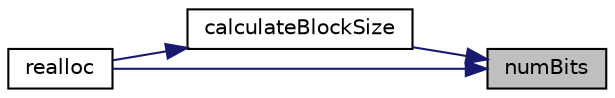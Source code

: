 digraph "numBits"
{
 // LATEX_PDF_SIZE
  edge [fontname="Helvetica",fontsize="10",labelfontname="Helvetica",labelfontsize="10"];
  node [fontname="Helvetica",fontsize="10",shape=record];
  rankdir="RL";
  Node1 [label="numBits",height=0.2,width=0.4,color="black", fillcolor="grey75", style="filled", fontcolor="black",tooltip=" "];
  Node1 -> Node2 [dir="back",color="midnightblue",fontsize="10",style="solid",fontname="Helvetica"];
  Node2 [label="calculateBlockSize",height=0.2,width=0.4,color="black", fillcolor="white", style="filled",URL="$classpFlow_1_1bitsetHD.html#aaddef7a5ec84f7b7037eb32a68ab3b24",tooltip=" "];
  Node2 -> Node3 [dir="back",color="midnightblue",fontsize="10",style="solid",fontname="Helvetica"];
  Node3 [label="realloc",height=0.2,width=0.4,color="black", fillcolor="white", style="filled",URL="$classpFlow_1_1bitsetHD.html#a6812ae07aea501030a75388256ef230a",tooltip=" "];
  Node1 -> Node3 [dir="back",color="midnightblue",fontsize="10",style="solid",fontname="Helvetica"];
}
